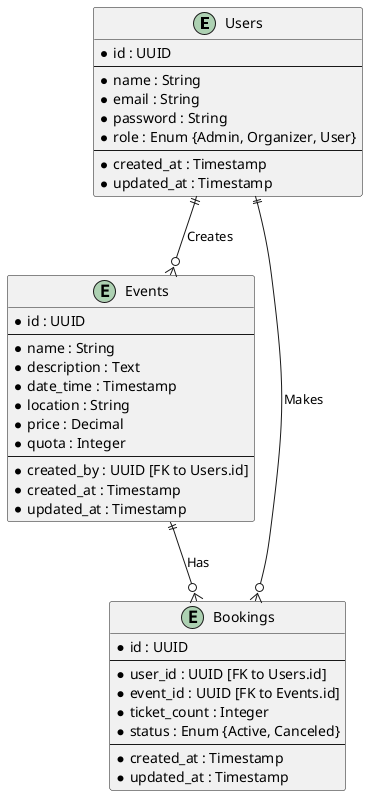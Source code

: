 @startuml

entity "Users" as Users {
    * id : UUID
    --
    * name : String
    * email : String
    * password : String
    * role : Enum {Admin, Organizer, User}
    --
    * created_at : Timestamp
    * updated_at : Timestamp
}

entity "Events" as Events {
    * id : UUID
    --
    * name : String
    * description : Text
    * date_time : Timestamp
    * location : String
    * price : Decimal
    * quota : Integer
    --
    * created_by : UUID [FK to Users.id]
    * created_at : Timestamp
    * updated_at : Timestamp
}

entity "Bookings" as Bookings {
    * id : UUID
    --
    * user_id : UUID [FK to Users.id]
    * event_id : UUID [FK to Events.id]
    * ticket_count : Integer
    * status : Enum {Active, Canceled}
    --
    * created_at : Timestamp
    * updated_at : Timestamp
}

Users ||--o{ Events : "Creates"
Users ||--o{ Bookings : "Makes"
Events ||--o{ Bookings : "Has"

@enduml
